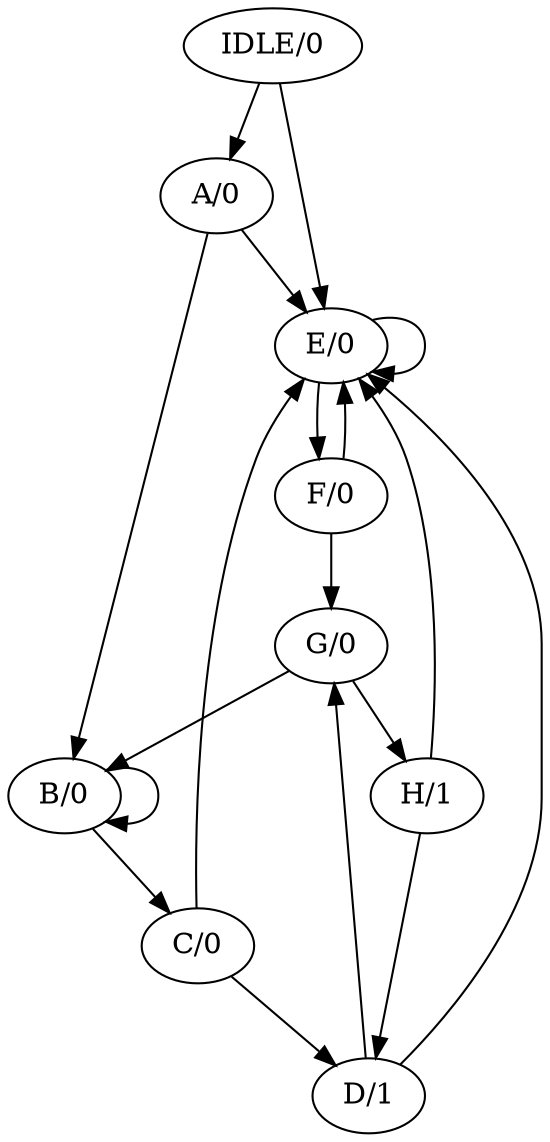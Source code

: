 digraph seq_detect {
    "IDLE/0" -> "A/0";
    "IDLE/0" -> "E/0";
    "A/0" -> "B/0";
    "A/0" -> "E/0";
    "B/0" -> "B/0";
    "B/0" -> "C/0";
    "C/0" -> "D/1";
    "C/0" -> "E/0";
    "D/1" -> "E/0";
    "D/1" -> "G/0";
    "E/0" -> "E/0";
    "E/0" -> "F/0";
    "F/0" -> "E/0";
    "F/0" -> "G/0";
    "G/0" -> "H/1";
    "G/0" -> "B/0";
    "H/1" -> "D/1";
    "H/1" -> "E/0";
}